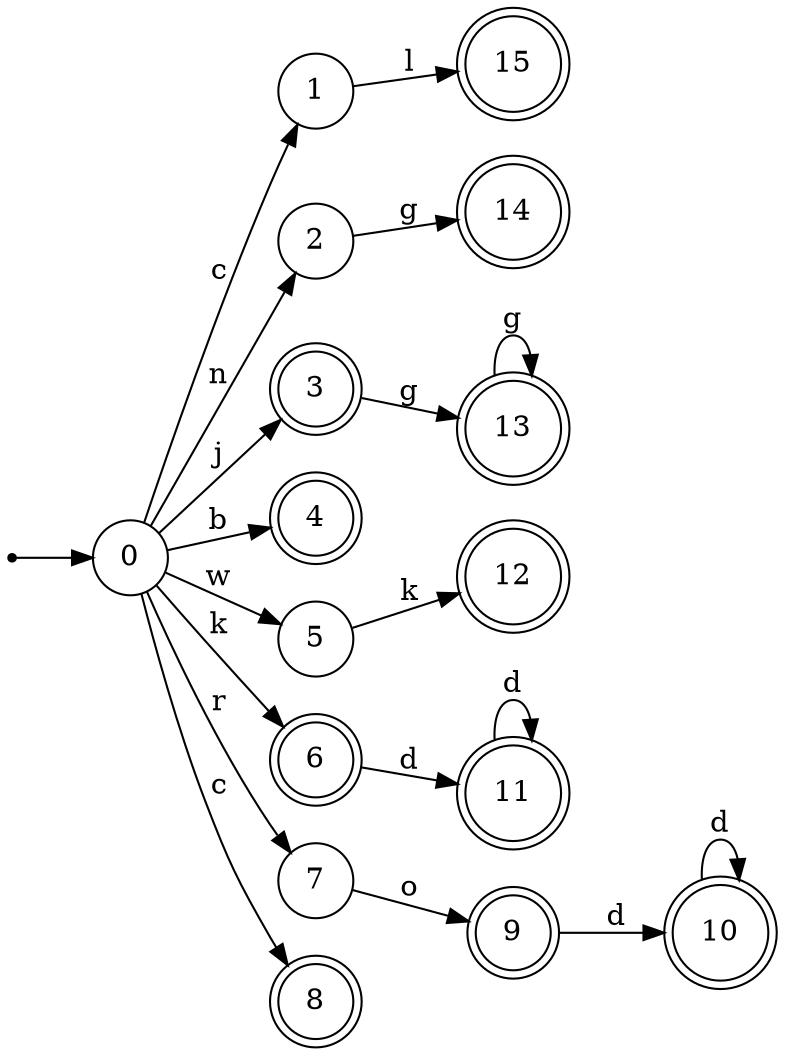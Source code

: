 digraph finite_state_machine {
rankdir=LR;
size="20,20";
node [shape = point]; "dummy0"
node [shape = circle]; "0";
"dummy0" -> "0";
node [shape = circle]; "1";
node [shape = circle]; "2";
node [shape = doublecircle]; "3";node [shape = doublecircle]; "4";node [shape = circle]; "5";
node [shape = doublecircle]; "6";node [shape = circle]; "7";
node [shape = doublecircle]; "8";node [shape = doublecircle]; "9";node [shape = doublecircle]; "10";node [shape = doublecircle]; "11";node [shape = doublecircle]; "12";node [shape = doublecircle]; "13";node [shape = doublecircle]; "14";node [shape = doublecircle]; "15";"0" -> "8" [label = "c"];
 "0" -> "1" [label = "c"];
 "0" -> "2" [label = "n"];
 "0" -> "3" [label = "j"];
 "0" -> "4" [label = "b"];
 "0" -> "5" [label = "w"];
 "0" -> "6" [label = "k"];
 "0" -> "7" [label = "r"];
 "7" -> "9" [label = "o"];
 "9" -> "10" [label = "d"];
 "10" -> "10" [label = "d"];
 "6" -> "11" [label = "d"];
 "11" -> "11" [label = "d"];
 "5" -> "12" [label = "k"];
 "3" -> "13" [label = "g"];
 "13" -> "13" [label = "g"];
 "2" -> "14" [label = "g"];
 "1" -> "15" [label = "l"];
 }
